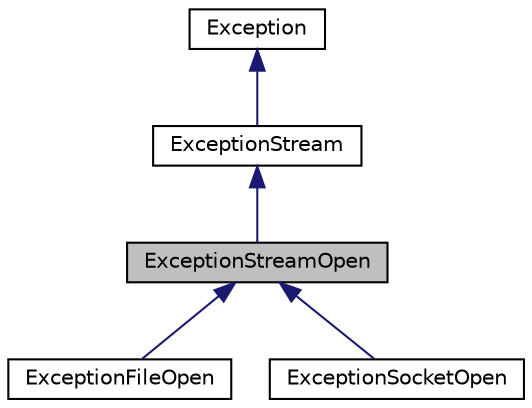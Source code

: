 digraph "ExceptionStreamOpen"
{
  edge [fontname="Helvetica",fontsize="10",labelfontname="Helvetica",labelfontsize="10"];
  node [fontname="Helvetica",fontsize="10",shape=record];
  Node1 [label="ExceptionStreamOpen",height=0.2,width=0.4,color="black", fillcolor="grey75", style="filled", fontcolor="black"];
  Node2 -> Node1 [dir="back",color="midnightblue",fontsize="10",style="solid",fontname="Helvetica"];
  Node2 [label="ExceptionStream",height=0.2,width=0.4,color="black", fillcolor="white", style="filled",URL="$classevo_1_1_exception_stream.html",tooltip="Base stream exception for all stream errors, see Exception. "];
  Node3 -> Node2 [dir="back",color="midnightblue",fontsize="10",style="solid",fontname="Helvetica"];
  Node3 [label="Exception",height=0.2,width=0.4,color="black", fillcolor="white", style="filled",URL="$classevo_1_1_exception.html",tooltip="Evo base exception class. "];
  Node1 -> Node4 [dir="back",color="midnightblue",fontsize="10",style="solid",fontname="Helvetica"];
  Node4 [label="ExceptionFileOpen",height=0.2,width=0.4,color="black", fillcolor="white", style="filled",URL="$classevo_1_1_exception_file_open.html",tooltip="File open exception for errors opening a file, see Exception. "];
  Node1 -> Node5 [dir="back",color="midnightblue",fontsize="10",style="solid",fontname="Helvetica"];
  Node5 [label="ExceptionSocketOpen",height=0.2,width=0.4,color="black", fillcolor="white", style="filled",URL="$classevo_1_1_exception_socket_open.html",tooltip="Socket open exception for socket connect/bind/listen errors, see Exception. "];
}
